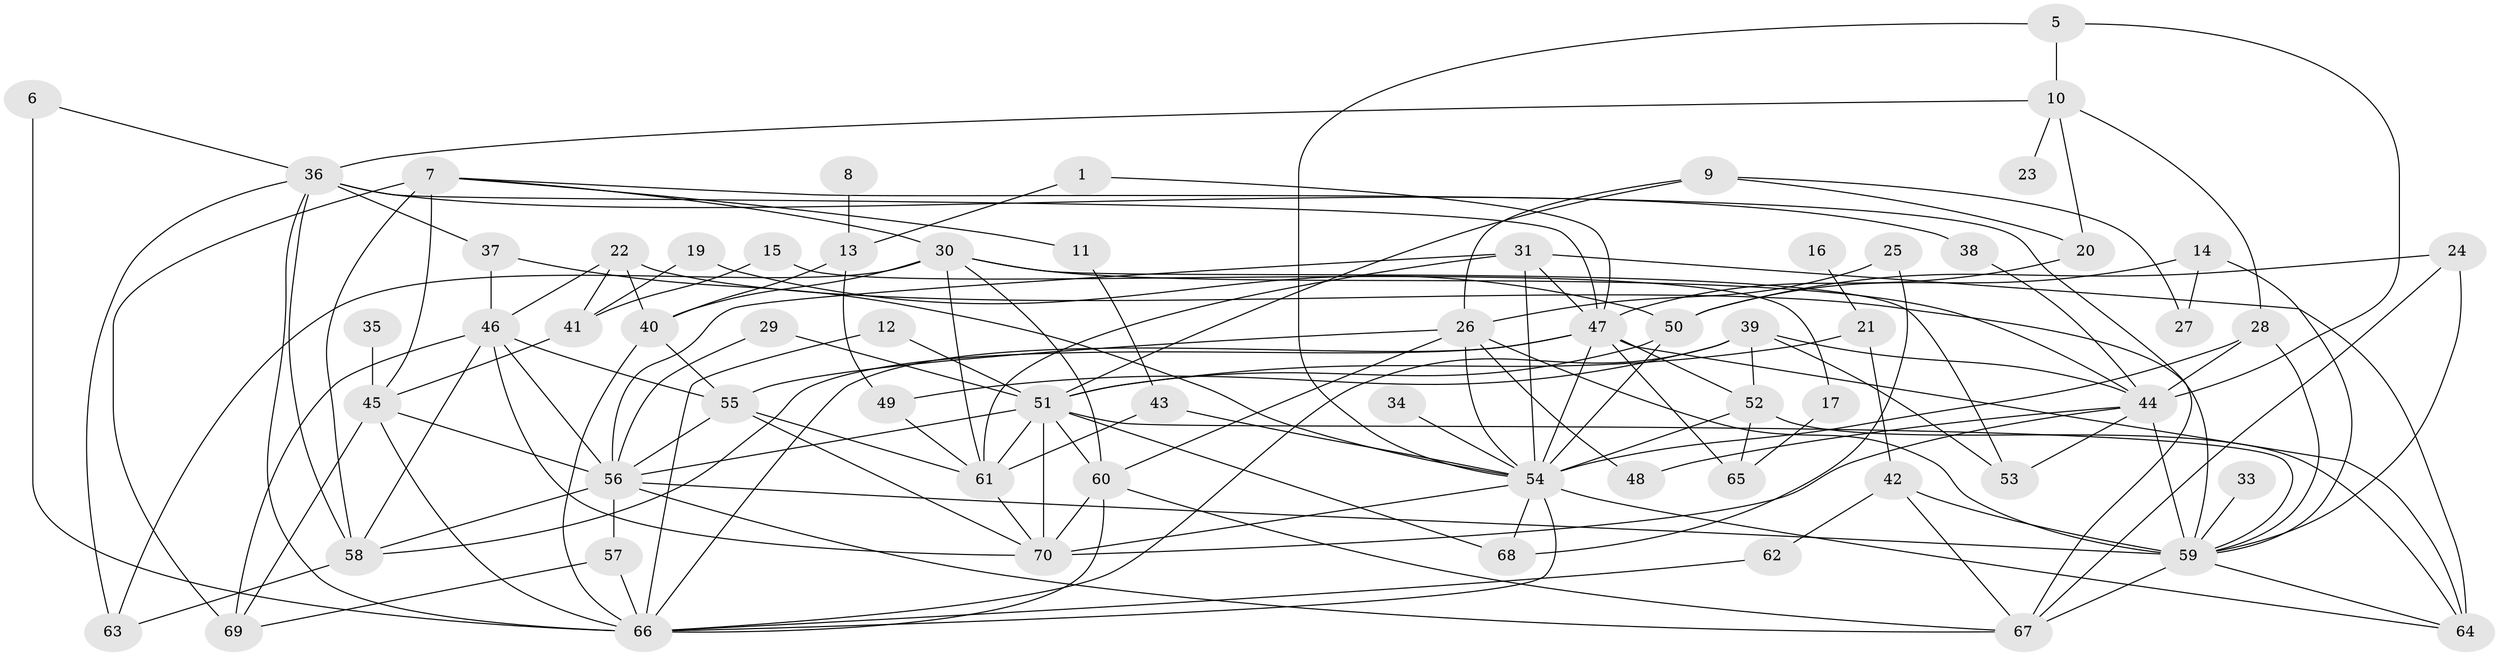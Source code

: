 // original degree distribution, {2: 0.20863309352517986, 4: 0.17266187050359713, 5: 0.1079136690647482, 1: 0.1079136690647482, 3: 0.2805755395683453, 0: 0.03597122302158273, 6: 0.050359712230215826, 9: 0.014388489208633094, 7: 0.007194244604316547, 8: 0.014388489208633094}
// Generated by graph-tools (version 1.1) at 2025/49/03/09/25 03:49:09]
// undirected, 65 vertices, 145 edges
graph export_dot {
graph [start="1"]
  node [color=gray90,style=filled];
  1;
  5;
  6;
  7;
  8;
  9;
  10;
  11;
  12;
  13;
  14;
  15;
  16;
  17;
  19;
  20;
  21;
  22;
  23;
  24;
  25;
  26;
  27;
  28;
  29;
  30;
  31;
  33;
  34;
  35;
  36;
  37;
  38;
  39;
  40;
  41;
  42;
  43;
  44;
  45;
  46;
  47;
  48;
  49;
  50;
  51;
  52;
  53;
  54;
  55;
  56;
  57;
  58;
  59;
  60;
  61;
  62;
  63;
  64;
  65;
  66;
  67;
  68;
  69;
  70;
  1 -- 13 [weight=1.0];
  1 -- 47 [weight=1.0];
  5 -- 10 [weight=1.0];
  5 -- 44 [weight=1.0];
  5 -- 54 [weight=1.0];
  6 -- 36 [weight=1.0];
  6 -- 66 [weight=2.0];
  7 -- 11 [weight=1.0];
  7 -- 30 [weight=1.0];
  7 -- 45 [weight=1.0];
  7 -- 58 [weight=2.0];
  7 -- 67 [weight=1.0];
  7 -- 69 [weight=1.0];
  8 -- 13 [weight=1.0];
  9 -- 20 [weight=1.0];
  9 -- 26 [weight=1.0];
  9 -- 27 [weight=1.0];
  9 -- 51 [weight=1.0];
  10 -- 20 [weight=1.0];
  10 -- 23 [weight=1.0];
  10 -- 28 [weight=1.0];
  10 -- 36 [weight=1.0];
  11 -- 43 [weight=1.0];
  12 -- 51 [weight=1.0];
  12 -- 66 [weight=1.0];
  13 -- 40 [weight=1.0];
  13 -- 49 [weight=1.0];
  14 -- 27 [weight=1.0];
  14 -- 50 [weight=1.0];
  14 -- 59 [weight=1.0];
  15 -- 17 [weight=1.0];
  15 -- 41 [weight=1.0];
  16 -- 21 [weight=1.0];
  17 -- 65 [weight=1.0];
  19 -- 41 [weight=1.0];
  19 -- 50 [weight=1.0];
  20 -- 47 [weight=1.0];
  21 -- 42 [weight=1.0];
  21 -- 51 [weight=1.0];
  22 -- 40 [weight=1.0];
  22 -- 41 [weight=1.0];
  22 -- 46 [weight=1.0];
  22 -- 59 [weight=2.0];
  24 -- 50 [weight=1.0];
  24 -- 59 [weight=1.0];
  24 -- 67 [weight=1.0];
  25 -- 26 [weight=1.0];
  25 -- 68 [weight=1.0];
  26 -- 48 [weight=1.0];
  26 -- 54 [weight=1.0];
  26 -- 55 [weight=1.0];
  26 -- 59 [weight=1.0];
  26 -- 60 [weight=1.0];
  28 -- 44 [weight=1.0];
  28 -- 54 [weight=1.0];
  28 -- 59 [weight=1.0];
  29 -- 51 [weight=1.0];
  29 -- 56 [weight=1.0];
  30 -- 40 [weight=1.0];
  30 -- 44 [weight=1.0];
  30 -- 53 [weight=1.0];
  30 -- 60 [weight=1.0];
  30 -- 61 [weight=1.0];
  30 -- 63 [weight=1.0];
  31 -- 47 [weight=1.0];
  31 -- 54 [weight=1.0];
  31 -- 56 [weight=1.0];
  31 -- 61 [weight=1.0];
  31 -- 64 [weight=1.0];
  33 -- 59 [weight=1.0];
  34 -- 54 [weight=1.0];
  35 -- 45 [weight=1.0];
  36 -- 37 [weight=1.0];
  36 -- 38 [weight=1.0];
  36 -- 47 [weight=1.0];
  36 -- 58 [weight=1.0];
  36 -- 63 [weight=1.0];
  36 -- 66 [weight=1.0];
  37 -- 46 [weight=1.0];
  37 -- 54 [weight=1.0];
  38 -- 44 [weight=1.0];
  39 -- 44 [weight=1.0];
  39 -- 49 [weight=1.0];
  39 -- 52 [weight=1.0];
  39 -- 53 [weight=1.0];
  39 -- 66 [weight=1.0];
  40 -- 55 [weight=1.0];
  40 -- 66 [weight=1.0];
  41 -- 45 [weight=1.0];
  42 -- 59 [weight=1.0];
  42 -- 62 [weight=1.0];
  42 -- 67 [weight=1.0];
  43 -- 54 [weight=1.0];
  43 -- 61 [weight=1.0];
  44 -- 48 [weight=1.0];
  44 -- 53 [weight=1.0];
  44 -- 59 [weight=2.0];
  44 -- 70 [weight=1.0];
  45 -- 56 [weight=1.0];
  45 -- 66 [weight=1.0];
  45 -- 69 [weight=1.0];
  46 -- 55 [weight=1.0];
  46 -- 56 [weight=1.0];
  46 -- 58 [weight=1.0];
  46 -- 69 [weight=1.0];
  46 -- 70 [weight=1.0];
  47 -- 52 [weight=1.0];
  47 -- 54 [weight=2.0];
  47 -- 58 [weight=1.0];
  47 -- 64 [weight=1.0];
  47 -- 65 [weight=1.0];
  47 -- 66 [weight=1.0];
  49 -- 61 [weight=1.0];
  50 -- 51 [weight=1.0];
  50 -- 54 [weight=1.0];
  51 -- 56 [weight=1.0];
  51 -- 59 [weight=1.0];
  51 -- 60 [weight=1.0];
  51 -- 61 [weight=1.0];
  51 -- 68 [weight=1.0];
  51 -- 70 [weight=1.0];
  52 -- 54 [weight=2.0];
  52 -- 64 [weight=1.0];
  52 -- 65 [weight=1.0];
  54 -- 64 [weight=1.0];
  54 -- 66 [weight=1.0];
  54 -- 68 [weight=2.0];
  54 -- 70 [weight=1.0];
  55 -- 56 [weight=1.0];
  55 -- 61 [weight=1.0];
  55 -- 70 [weight=1.0];
  56 -- 57 [weight=1.0];
  56 -- 58 [weight=1.0];
  56 -- 59 [weight=1.0];
  56 -- 67 [weight=1.0];
  57 -- 66 [weight=1.0];
  57 -- 69 [weight=1.0];
  58 -- 63 [weight=1.0];
  59 -- 64 [weight=1.0];
  59 -- 67 [weight=1.0];
  60 -- 66 [weight=1.0];
  60 -- 67 [weight=1.0];
  60 -- 70 [weight=1.0];
  61 -- 70 [weight=1.0];
  62 -- 66 [weight=1.0];
}

